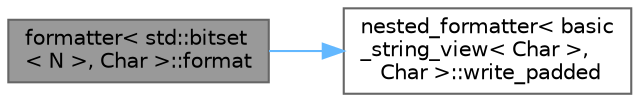 digraph "formatter&lt; std::bitset&lt; N &gt;, Char &gt;::format"
{
 // LATEX_PDF_SIZE
  bgcolor="transparent";
  edge [fontname=Helvetica,fontsize=10,labelfontname=Helvetica,labelfontsize=10];
  node [fontname=Helvetica,fontsize=10,shape=box,height=0.2,width=0.4];
  rankdir="LR";
  Node1 [id="Node000001",label="formatter\< std::bitset\l\< N \>, Char \>::format",height=0.2,width=0.4,color="gray40", fillcolor="grey60", style="filled", fontcolor="black",tooltip=" "];
  Node1 -> Node2 [id="edge1_Node000001_Node000002",color="steelblue1",style="solid",tooltip=" "];
  Node2 [id="Node000002",label="nested_formatter\< basic\l_string_view\< Char \>,\l Char \>::write_padded",height=0.2,width=0.4,color="grey40", fillcolor="white", style="filled",URL="$structnested__formatter.html#a6ab579c8e01e2a080d1cab4173991348",tooltip=" "];
}
